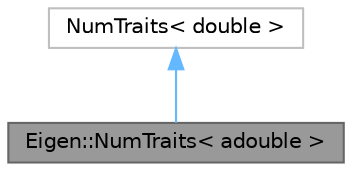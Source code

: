 digraph "Eigen::NumTraits&lt; adouble &gt;"
{
 // LATEX_PDF_SIZE
  bgcolor="transparent";
  edge [fontname=Helvetica,fontsize=10,labelfontname=Helvetica,labelfontsize=10];
  node [fontname=Helvetica,fontsize=10,shape=box,height=0.2,width=0.4];
  Node1 [id="Node000001",label="Eigen::NumTraits\< adouble \>",height=0.2,width=0.4,color="gray40", fillcolor="grey60", style="filled", fontcolor="black",tooltip="Scalar traits required by Eigen."];
  Node2 -> Node1 [id="edge1_Node000001_Node000002",dir="back",color="steelblue1",style="solid",tooltip=" "];
  Node2 [id="Node000002",label="NumTraits\< double \>",height=0.2,width=0.4,color="grey75", fillcolor="white", style="filled",tooltip=" "];
}
